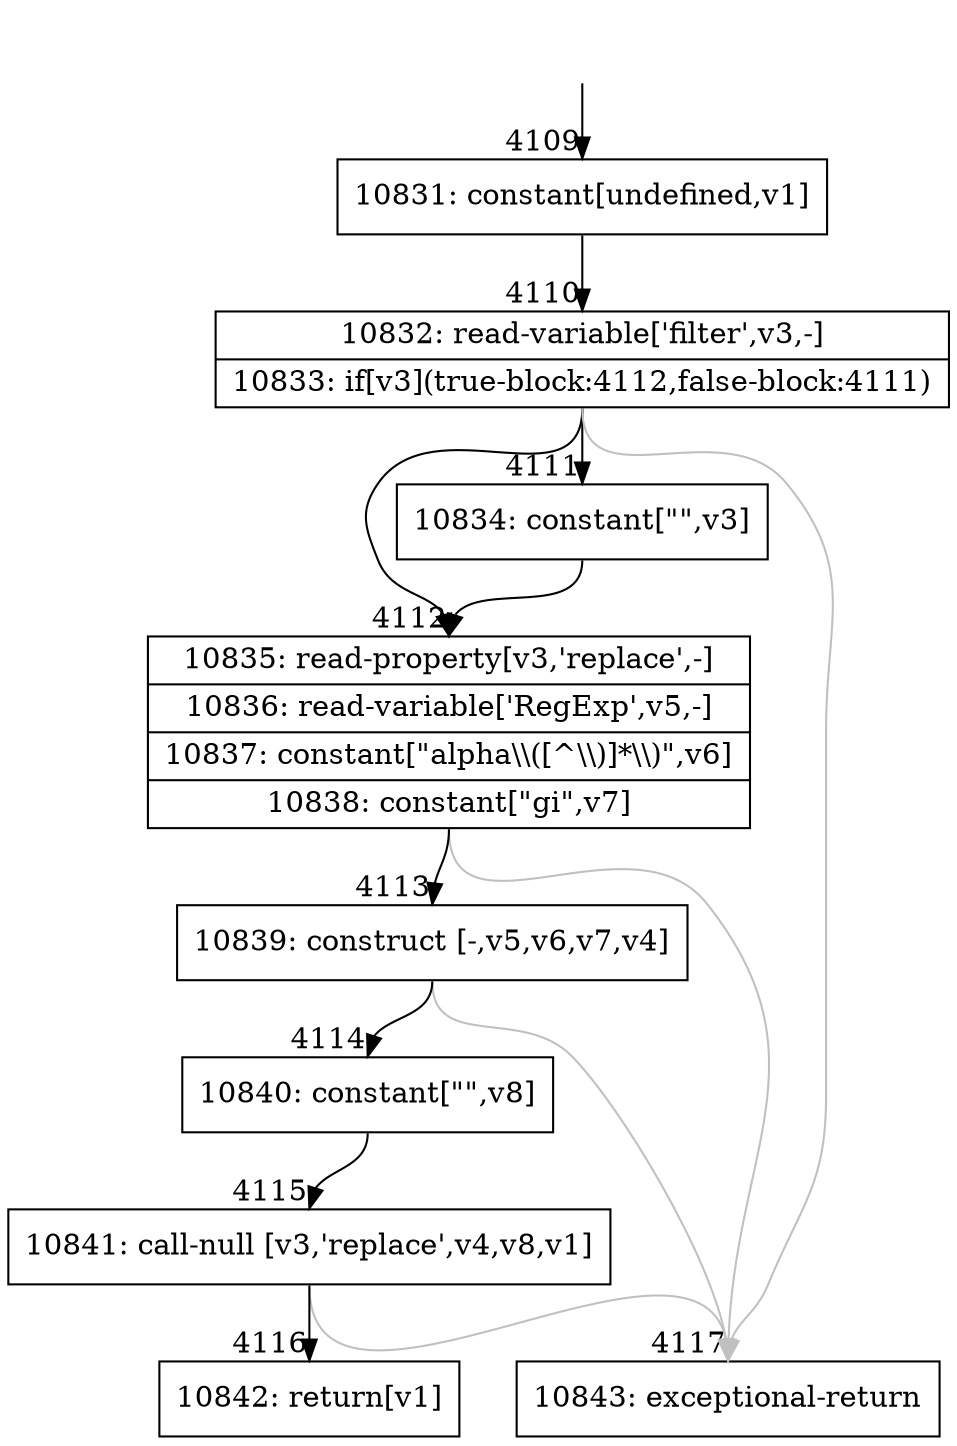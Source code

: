 digraph {
rankdir="TD"
BB_entry345[shape=none,label=""];
BB_entry345 -> BB4109 [tailport=s, headport=n, headlabel="    4109"]
BB4109 [shape=record label="{10831: constant[undefined,v1]}" ] 
BB4109 -> BB4110 [tailport=s, headport=n, headlabel="      4110"]
BB4110 [shape=record label="{10832: read-variable['filter',v3,-]|10833: if[v3](true-block:4112,false-block:4111)}" ] 
BB4110 -> BB4112 [tailport=s, headport=n, headlabel="      4112"]
BB4110 -> BB4111 [tailport=s, headport=n, headlabel="      4111"]
BB4110 -> BB4117 [tailport=s, headport=n, color=gray, headlabel="      4117"]
BB4111 [shape=record label="{10834: constant[\"\",v3]}" ] 
BB4111 -> BB4112 [tailport=s, headport=n]
BB4112 [shape=record label="{10835: read-property[v3,'replace',-]|10836: read-variable['RegExp',v5,-]|10837: constant[\"alpha\\\\([^\\\\)]*\\\\)\",v6]|10838: constant[\"gi\",v7]}" ] 
BB4112 -> BB4113 [tailport=s, headport=n, headlabel="      4113"]
BB4112 -> BB4117 [tailport=s, headport=n, color=gray]
BB4113 [shape=record label="{10839: construct [-,v5,v6,v7,v4]}" ] 
BB4113 -> BB4114 [tailport=s, headport=n, headlabel="      4114"]
BB4113 -> BB4117 [tailport=s, headport=n, color=gray]
BB4114 [shape=record label="{10840: constant[\"\",v8]}" ] 
BB4114 -> BB4115 [tailport=s, headport=n, headlabel="      4115"]
BB4115 [shape=record label="{10841: call-null [v3,'replace',v4,v8,v1]}" ] 
BB4115 -> BB4116 [tailport=s, headport=n, headlabel="      4116"]
BB4115 -> BB4117 [tailport=s, headport=n, color=gray]
BB4116 [shape=record label="{10842: return[v1]}" ] 
BB4117 [shape=record label="{10843: exceptional-return}" ] 
//#$~ 3140
}

